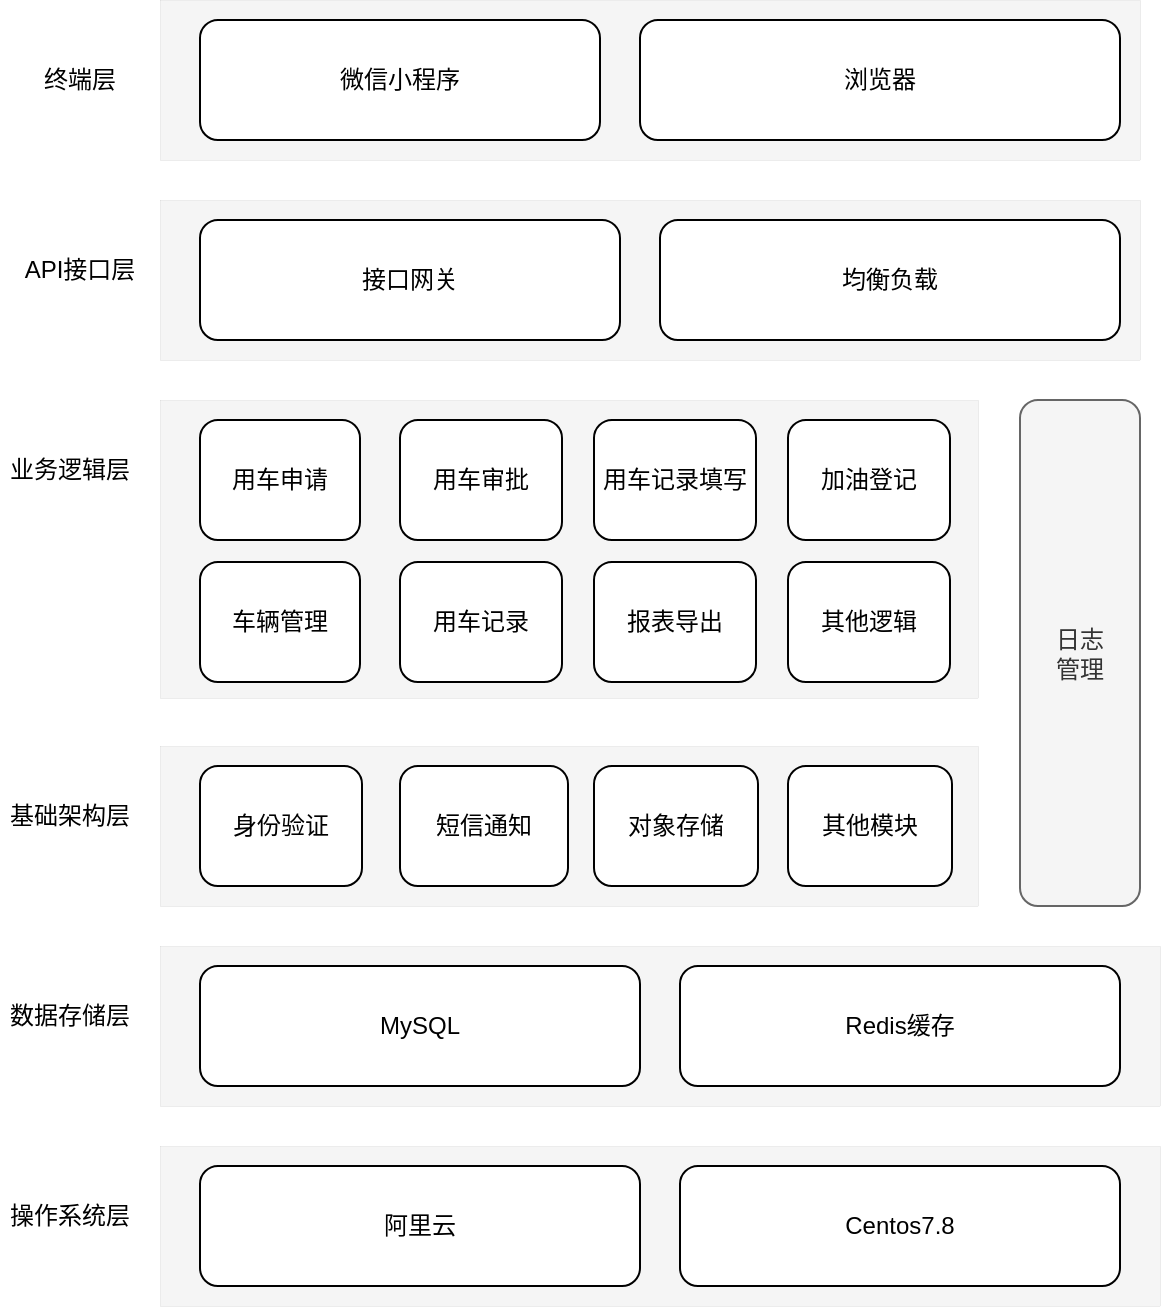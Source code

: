 <mxfile version="21.7.5" type="github">
  <diagram name="第 1 页" id="vrt5rEQOk1LisLpTobQD">
    <mxGraphModel dx="2074" dy="1142" grid="0" gridSize="10" guides="1" tooltips="1" connect="1" arrows="1" fold="1" page="1" pageScale="1" pageWidth="827" pageHeight="1169" math="0" shadow="0">
      <root>
        <mxCell id="0" />
        <mxCell id="1" parent="0" />
        <mxCell id="qSwI2ZuoZz-7fUpFmDK9-1" value="" style="rounded=0;whiteSpace=wrap;html=1;strokeWidth=0;fillColor=#f5f5f5;fontColor=#333333;strokeColor=#666666;" vertex="1" parent="1">
          <mxGeometry x="120" y="40" width="490" height="80" as="geometry" />
        </mxCell>
        <mxCell id="qSwI2ZuoZz-7fUpFmDK9-2" value="微信小程序" style="rounded=1;whiteSpace=wrap;html=1;" vertex="1" parent="1">
          <mxGeometry x="140" y="50" width="200" height="60" as="geometry" />
        </mxCell>
        <mxCell id="qSwI2ZuoZz-7fUpFmDK9-3" value="浏览器" style="rounded=1;whiteSpace=wrap;html=1;" vertex="1" parent="1">
          <mxGeometry x="360" y="50" width="240" height="60" as="geometry" />
        </mxCell>
        <mxCell id="qSwI2ZuoZz-7fUpFmDK9-5" value="" style="rounded=0;whiteSpace=wrap;html=1;strokeWidth=0;fillColor=#f5f5f5;fontColor=#333333;strokeColor=#666666;" vertex="1" parent="1">
          <mxGeometry x="120" y="140" width="490" height="80" as="geometry" />
        </mxCell>
        <mxCell id="qSwI2ZuoZz-7fUpFmDK9-6" value="接口网关" style="rounded=1;whiteSpace=wrap;html=1;" vertex="1" parent="1">
          <mxGeometry x="140" y="150" width="210" height="60" as="geometry" />
        </mxCell>
        <mxCell id="qSwI2ZuoZz-7fUpFmDK9-7" value="均衡负载" style="rounded=1;whiteSpace=wrap;html=1;" vertex="1" parent="1">
          <mxGeometry x="370" y="150" width="230" height="60" as="geometry" />
        </mxCell>
        <mxCell id="qSwI2ZuoZz-7fUpFmDK9-8" value="终端层" style="text;html=1;strokeColor=none;fillColor=none;align=center;verticalAlign=middle;whiteSpace=wrap;rounded=0;" vertex="1" parent="1">
          <mxGeometry x="50" y="65" width="60" height="30" as="geometry" />
        </mxCell>
        <mxCell id="qSwI2ZuoZz-7fUpFmDK9-9" value="API接口层" style="text;html=1;strokeColor=none;fillColor=none;align=center;verticalAlign=middle;whiteSpace=wrap;rounded=0;" vertex="1" parent="1">
          <mxGeometry x="50" y="160" width="60" height="30" as="geometry" />
        </mxCell>
        <mxCell id="qSwI2ZuoZz-7fUpFmDK9-10" value="" style="rounded=0;whiteSpace=wrap;html=1;fillColor=#f5f5f5;fontColor=#333333;strokeColor=#666666;strokeWidth=0;" vertex="1" parent="1">
          <mxGeometry x="120" y="240" width="409" height="149" as="geometry" />
        </mxCell>
        <mxCell id="qSwI2ZuoZz-7fUpFmDK9-11" value="用车申请" style="rounded=1;whiteSpace=wrap;html=1;" vertex="1" parent="1">
          <mxGeometry x="140" y="250" width="80" height="60" as="geometry" />
        </mxCell>
        <mxCell id="qSwI2ZuoZz-7fUpFmDK9-12" value="用车审批" style="rounded=1;whiteSpace=wrap;html=1;" vertex="1" parent="1">
          <mxGeometry x="240" y="250" width="81" height="60" as="geometry" />
        </mxCell>
        <mxCell id="qSwI2ZuoZz-7fUpFmDK9-13" value="业务逻辑层" style="text;html=1;strokeColor=none;fillColor=none;align=center;verticalAlign=middle;whiteSpace=wrap;rounded=0;" vertex="1" parent="1">
          <mxGeometry x="40" y="260" width="70" height="30" as="geometry" />
        </mxCell>
        <mxCell id="qSwI2ZuoZz-7fUpFmDK9-14" value="" style="rounded=0;whiteSpace=wrap;html=1;fillColor=#f5f5f5;fontColor=#333333;strokeColor=#666666;strokeWidth=0;" vertex="1" parent="1">
          <mxGeometry x="120" y="413" width="409" height="80" as="geometry" />
        </mxCell>
        <mxCell id="qSwI2ZuoZz-7fUpFmDK9-15" value="身份验证" style="rounded=1;whiteSpace=wrap;html=1;" vertex="1" parent="1">
          <mxGeometry x="140" y="423" width="81" height="60" as="geometry" />
        </mxCell>
        <mxCell id="qSwI2ZuoZz-7fUpFmDK9-16" value="短信通知" style="rounded=1;whiteSpace=wrap;html=1;" vertex="1" parent="1">
          <mxGeometry x="240" y="423" width="84" height="60" as="geometry" />
        </mxCell>
        <mxCell id="qSwI2ZuoZz-7fUpFmDK9-17" value="基础架构层" style="text;html=1;strokeColor=none;fillColor=none;align=center;verticalAlign=middle;whiteSpace=wrap;rounded=0;" vertex="1" parent="1">
          <mxGeometry x="40" y="433" width="70" height="30" as="geometry" />
        </mxCell>
        <mxCell id="qSwI2ZuoZz-7fUpFmDK9-18" value="" style="rounded=0;whiteSpace=wrap;html=1;fillColor=#f5f5f5;fontColor=#333333;strokeColor=#666666;strokeWidth=0;" vertex="1" parent="1">
          <mxGeometry x="120" y="513" width="500" height="80" as="geometry" />
        </mxCell>
        <mxCell id="qSwI2ZuoZz-7fUpFmDK9-19" value="MySQL" style="rounded=1;whiteSpace=wrap;html=1;" vertex="1" parent="1">
          <mxGeometry x="140" y="523" width="220" height="60" as="geometry" />
        </mxCell>
        <mxCell id="qSwI2ZuoZz-7fUpFmDK9-20" value="Redis缓存" style="rounded=1;whiteSpace=wrap;html=1;" vertex="1" parent="1">
          <mxGeometry x="380" y="523" width="220" height="60" as="geometry" />
        </mxCell>
        <mxCell id="qSwI2ZuoZz-7fUpFmDK9-21" value="数据存储层" style="text;html=1;strokeColor=none;fillColor=none;align=center;verticalAlign=middle;whiteSpace=wrap;rounded=0;" vertex="1" parent="1">
          <mxGeometry x="40" y="533" width="70" height="30" as="geometry" />
        </mxCell>
        <mxCell id="qSwI2ZuoZz-7fUpFmDK9-22" value="" style="rounded=0;whiteSpace=wrap;html=1;fillColor=#f5f5f5;fontColor=#333333;strokeColor=#666666;strokeWidth=0;" vertex="1" parent="1">
          <mxGeometry x="120" y="613" width="500" height="80" as="geometry" />
        </mxCell>
        <mxCell id="qSwI2ZuoZz-7fUpFmDK9-23" value="阿里云" style="rounded=1;whiteSpace=wrap;html=1;" vertex="1" parent="1">
          <mxGeometry x="140" y="623" width="220" height="60" as="geometry" />
        </mxCell>
        <mxCell id="qSwI2ZuoZz-7fUpFmDK9-25" value="操作系统层" style="text;html=1;strokeColor=none;fillColor=none;align=center;verticalAlign=middle;whiteSpace=wrap;rounded=0;" vertex="1" parent="1">
          <mxGeometry x="40" y="633" width="70" height="30" as="geometry" />
        </mxCell>
        <mxCell id="qSwI2ZuoZz-7fUpFmDK9-26" value="日志&lt;br&gt;管理" style="rounded=1;whiteSpace=wrap;html=1;fillColor=#f5f5f5;fontColor=#333333;strokeColor=#666666;strokeWidth=1;" vertex="1" parent="1">
          <mxGeometry x="550" y="240" width="60" height="253" as="geometry" />
        </mxCell>
        <mxCell id="qSwI2ZuoZz-7fUpFmDK9-28" value="Centos7.8" style="rounded=1;whiteSpace=wrap;html=1;" vertex="1" parent="1">
          <mxGeometry x="380" y="623" width="220" height="60" as="geometry" />
        </mxCell>
        <mxCell id="qSwI2ZuoZz-7fUpFmDK9-29" value="用车记录填写" style="rounded=1;whiteSpace=wrap;html=1;" vertex="1" parent="1">
          <mxGeometry x="337" y="250" width="81" height="60" as="geometry" />
        </mxCell>
        <mxCell id="qSwI2ZuoZz-7fUpFmDK9-30" value="加油登记" style="rounded=1;whiteSpace=wrap;html=1;" vertex="1" parent="1">
          <mxGeometry x="434" y="250" width="81" height="60" as="geometry" />
        </mxCell>
        <mxCell id="qSwI2ZuoZz-7fUpFmDK9-31" value="车辆管理" style="rounded=1;whiteSpace=wrap;html=1;" vertex="1" parent="1">
          <mxGeometry x="140" y="321" width="80" height="60" as="geometry" />
        </mxCell>
        <mxCell id="qSwI2ZuoZz-7fUpFmDK9-32" value="用车记录" style="rounded=1;whiteSpace=wrap;html=1;" vertex="1" parent="1">
          <mxGeometry x="240" y="321" width="81" height="60" as="geometry" />
        </mxCell>
        <mxCell id="qSwI2ZuoZz-7fUpFmDK9-33" value="报表导出" style="rounded=1;whiteSpace=wrap;html=1;" vertex="1" parent="1">
          <mxGeometry x="337" y="321" width="81" height="60" as="geometry" />
        </mxCell>
        <mxCell id="qSwI2ZuoZz-7fUpFmDK9-34" value="其他逻辑" style="rounded=1;whiteSpace=wrap;html=1;" vertex="1" parent="1">
          <mxGeometry x="434" y="321" width="81" height="60" as="geometry" />
        </mxCell>
        <mxCell id="qSwI2ZuoZz-7fUpFmDK9-35" value="对象存储" style="rounded=1;whiteSpace=wrap;html=1;" vertex="1" parent="1">
          <mxGeometry x="337" y="423" width="82" height="60" as="geometry" />
        </mxCell>
        <mxCell id="qSwI2ZuoZz-7fUpFmDK9-36" value="其他模块" style="rounded=1;whiteSpace=wrap;html=1;" vertex="1" parent="1">
          <mxGeometry x="434" y="423" width="82" height="60" as="geometry" />
        </mxCell>
      </root>
    </mxGraphModel>
  </diagram>
</mxfile>
